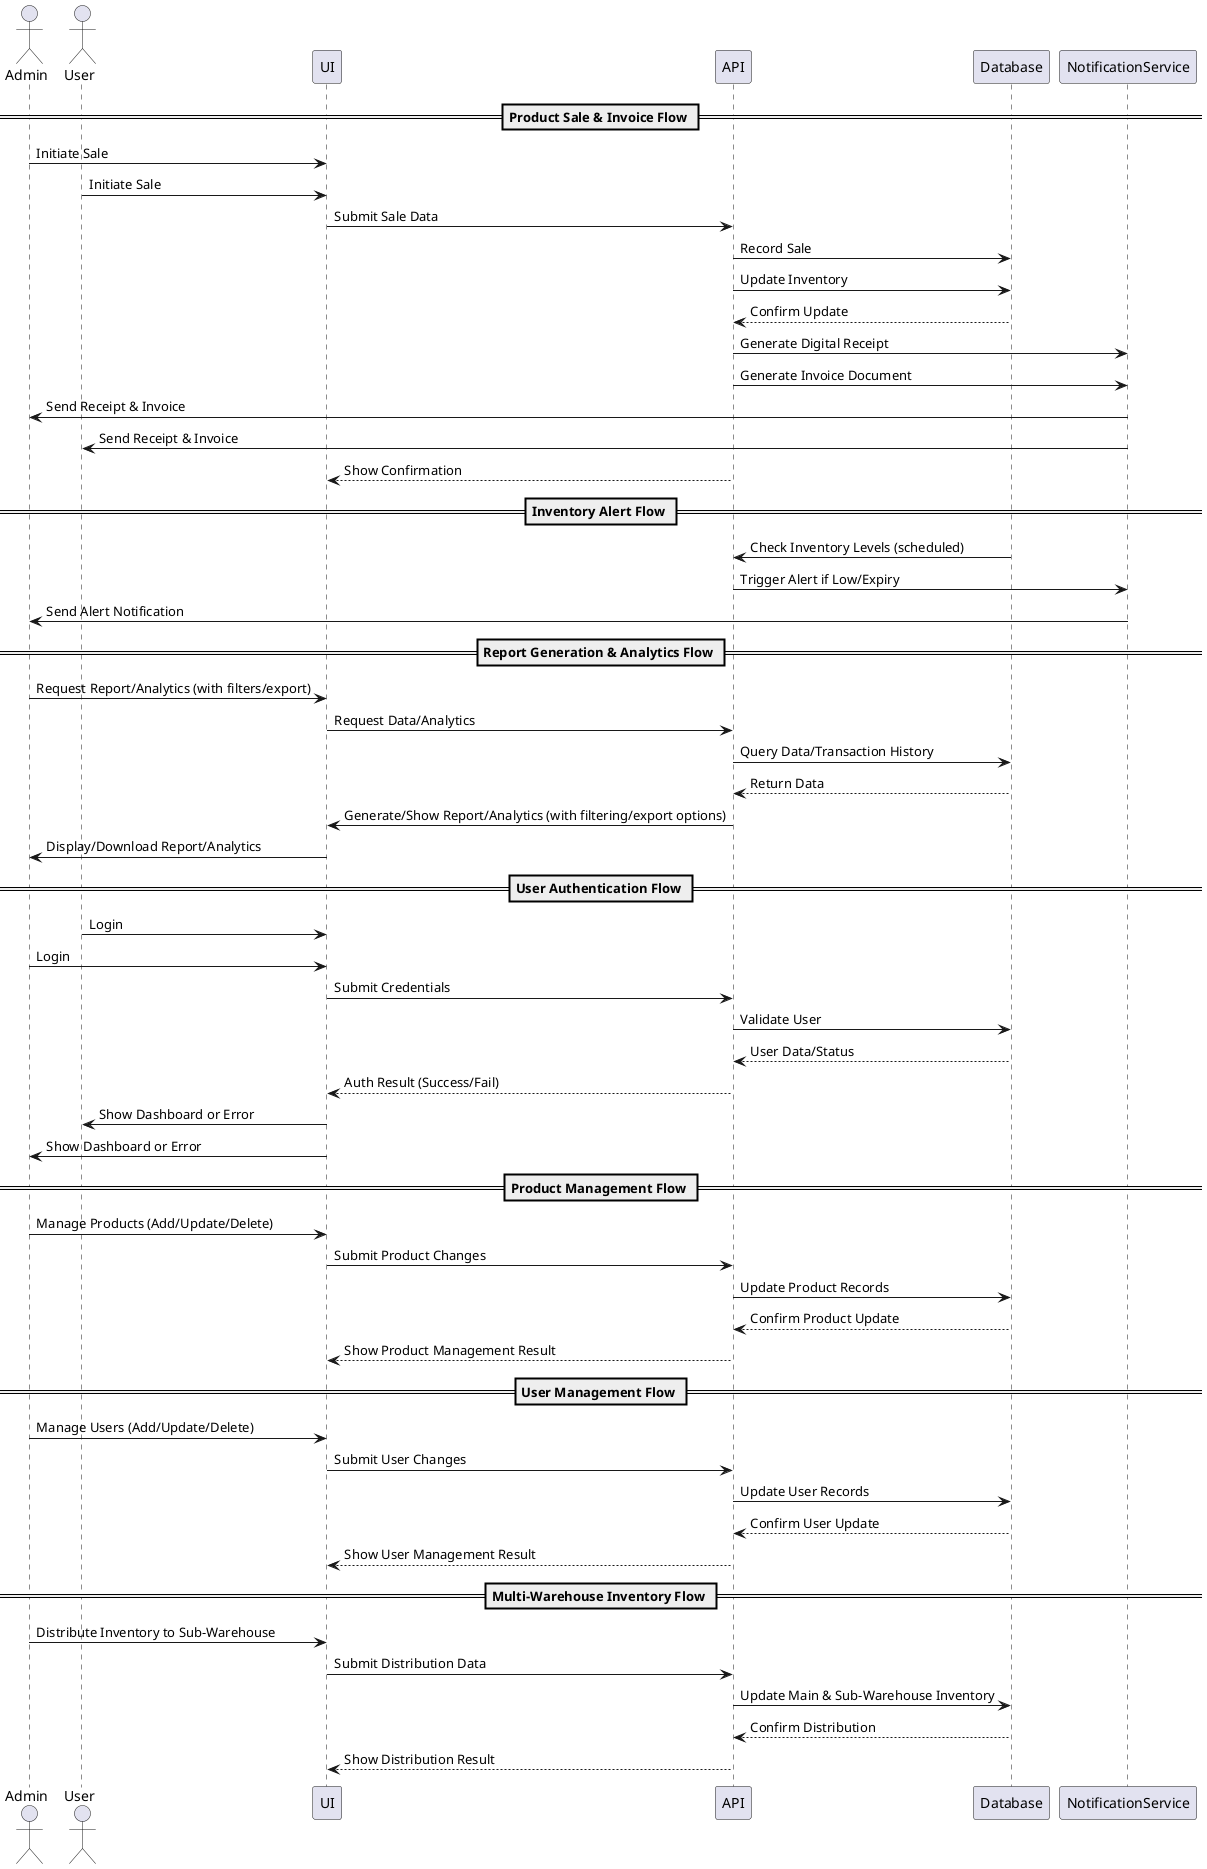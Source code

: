 @startuml SequenceDiagram_MainFlows

' Sequence Diagram: Main System Interactions
' This diagram illustrates the flow between users, the platform, and the system for key use cases.
' Actors: Admin, User, System
' Main objects: UI, API, Database, NotificationService

actor Admin
actor User
' Note: Other roles (e.g., WarehouseManager) can be added as needed
participant UI
participant API
participant Database
participant NotificationService as NS

== Product Sale & Invoice Flow ==
Admin -> UI : Initiate Sale
User -> UI : Initiate Sale
UI -> API : Submit Sale Data
API -> Database : Record Sale
API -> Database : Update Inventory
Database --> API : Confirm Update
API -> NS : Generate Digital Receipt
API -> NS : Generate Invoice Document
NS -> Admin : Send Receipt & Invoice
NS -> User : Send Receipt & Invoice
API --> UI : Show Confirmation

== Inventory Alert Flow ==
Database -> API : Check Inventory Levels (scheduled)
API -> NS : Trigger Alert if Low/Expiry
NS -> Admin : Send Alert Notification

== Report Generation & Analytics Flow ==
Admin -> UI : Request Report/Analytics (with filters/export)
UI -> API : Request Data/Analytics
API -> Database : Query Data/Transaction History
Database --> API : Return Data
API -> UI : Generate/Show Report/Analytics (with filtering/export options)
UI -> Admin : Display/Download Report/Analytics

== User Authentication Flow ==
User -> UI : Login
Admin -> UI : Login
UI -> API : Submit Credentials
API -> Database : Validate User
Database --> API : User Data/Status
API --> UI : Auth Result (Success/Fail)
UI -> User : Show Dashboard or Error
UI -> Admin : Show Dashboard or Error

== Product Management Flow ==
Admin -> UI : Manage Products (Add/Update/Delete)
UI -> API : Submit Product Changes
API -> Database : Update Product Records
Database --> API : Confirm Product Update
API --> UI : Show Product Management Result

== User Management Flow ==
Admin -> UI : Manage Users (Add/Update/Delete)
UI -> API : Submit User Changes
API -> Database : Update User Records
Database --> API : Confirm User Update
API --> UI : Show User Management Result

== Multi-Warehouse Inventory Flow ==
Admin -> UI : Distribute Inventory to Sub-Warehouse
UI -> API : Submit Distribution Data
API -> Database : Update Main & Sub-Warehouse Inventory
Database --> API : Confirm Distribution
API --> UI : Show Distribution Result

@enduml
